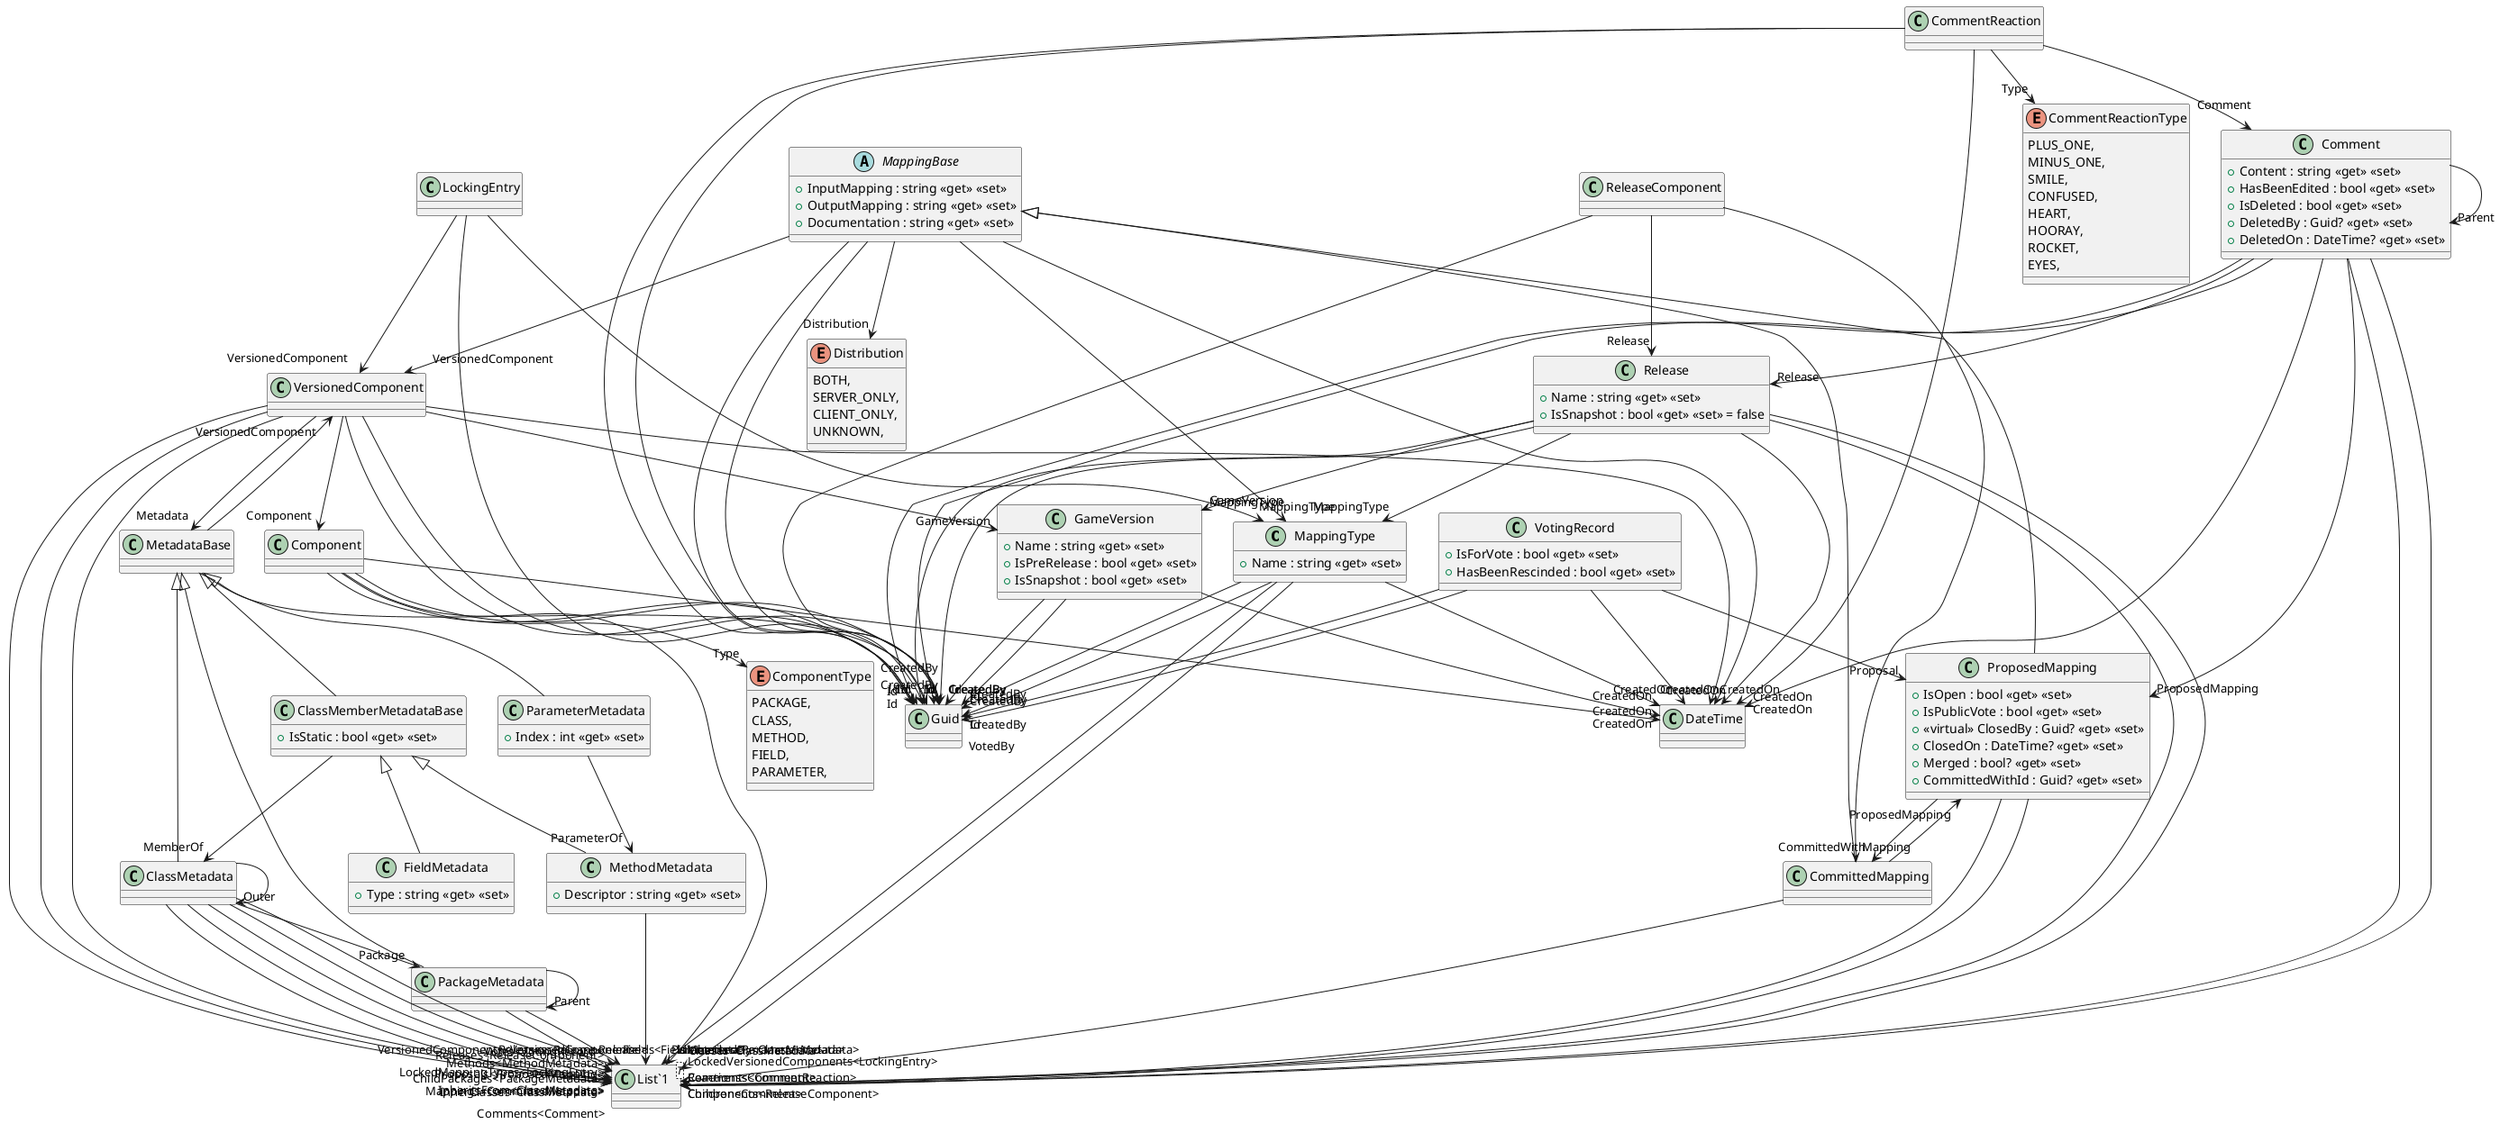 @startuml
class MappingType {
    + Name : string <<get>> <<set>>
}
class "List`1"<T> {
}
MappingType --> "Id" Guid
MappingType --> "CreatedBy" Guid
MappingType --> "CreatedOn" DateTime
MappingType --> "Releases<Release.Release>" "List`1"
MappingType --> "LockedVersionedComponents<LockingEntry>" "List`1"
class GameVersion {
    + Name : string <<get>> <<set>>
    + IsPreRelease : bool <<get>> <<set>>
    + IsSnapshot : bool <<get>> <<set>>
}
GameVersion --> "Id" Guid
GameVersion --> "CreatedOn" DateTime
GameVersion --> "CreatedBy" Guid
enum Distribution {
    BOTH,
    SERVER_ONLY,
    CLIENT_ONLY,
    UNKNOWN,
}
class Comment {
    + Content : string <<get>> <<set>>
    + HasBeenEdited : bool <<get>> <<set>>
    + IsDeleted : bool <<get>> <<set>>
    + DeletedBy : Guid? <<get>> <<set>>
    + DeletedOn : DateTime? <<get>> <<set>>
}
class "List`1"<T> {
}
Comment --> "Id" Guid
Comment --> "CreatedBy" Guid
Comment --> "CreatedOn" DateTime
Comment --> "Reactions<CommentReaction>" "List`1"
Comment --> "ProposedMapping" ProposedMapping
Comment --> "Release" Release
Comment --> "Parent" Comment
Comment --> "Children<Comment>" "List`1"
class CommentReaction {
}
CommentReaction --> "Id" Guid
CommentReaction --> "CreatedBy" Guid
CommentReaction --> "CreatedOn" DateTime
CommentReaction --> "Type" CommentReactionType
CommentReaction --> "Comment" Comment
enum CommentReactionType {
    PLUS_ONE,
    MINUS_ONE,
    SMILE,
    CONFUSED,
    HEART,
    HOORAY,
    ROCKET,
    EYES,
}
class Release {
    + Name : string <<get>> <<set>>
    + IsSnapshot : bool <<get>> <<set>> = false
}
class "List`1"<T> {
}
Release --> "Id" Guid
Release --> "CreatedOn" DateTime
Release --> "CreatedBy" Guid
Release --> "GameVersion" GameVersion
Release --> "MappingType" MappingType
Release --> "Components<ReleaseComponent>" "List`1"
Release --> "Comments<Comment>" "List`1"
class ReleaseComponent {
}
ReleaseComponent --> "Id" Guid
ReleaseComponent --> "Release" Release
ReleaseComponent --> "Mapping" CommittedMapping
class Component {
}
class "List`1"<T> {
}
Component --> "Id" Guid
Component --> "Type" ComponentType
Component --> "CreatedOn" DateTime
Component --> "CreatedBy" Guid
Component --> "VersionedComponents<VersionedComponent>" "List`1"
class LockingEntry {
}
LockingEntry --> "Id" Guid
LockingEntry --> "VersionedComponent" VersionedComponent
LockingEntry --> "MappingType" MappingType
enum ComponentType {
    PACKAGE,
    CLASS,
    METHOD,
    FIELD,
    PARAMETER,
}
class VersionedComponent {
}
class "List`1"<T> {
}
VersionedComponent --> "Id" Guid
VersionedComponent --> "GameVersion" GameVersion
VersionedComponent --> "CreatedBy" Guid
VersionedComponent --> "CreatedOn" DateTime
VersionedComponent --> "Component" Component
VersionedComponent --> "Metadata" MetadataBase
VersionedComponent --> "Mappings<CommittedMapping>" "List`1"
VersionedComponent --> "Proposals<ProposedMapping>" "List`1"
VersionedComponent --> "LockedMappingTypes<LockingEntry>" "List`1"
abstract class MappingBase {
    + InputMapping : string <<get>> <<set>>
    + OutputMapping : string <<get>> <<set>>
    + Documentation : string <<get>> <<set>>
}
MappingBase --> "Id" Guid
MappingBase --> "VersionedComponent" VersionedComponent
MappingBase --> "CreatedOn" DateTime
MappingBase --> "CreatedBy" Guid
MappingBase --> "Distribution" Distribution
MappingBase --> "MappingType" MappingType
class CommittedMapping {
}
class "List`1"<T> {
}
MappingBase <|-- CommittedMapping
CommittedMapping --> "ProposedMapping" ProposedMapping
CommittedMapping --> "Releases<ReleaseComponent>" "List`1"
class ProposedMapping {
    + IsOpen : bool <<get>> <<set>>
    + IsPublicVote : bool <<get>> <<set>>
    + <<virtual>> ClosedBy : Guid? <<get>> <<set>>
    + ClosedOn : DateTime? <<get>> <<set>>
    + Merged : bool? <<get>> <<set>>
    + CommittedWithId : Guid? <<get>> <<set>>
}
class "List`1"<T> {
}
MappingBase <|-- ProposedMapping
ProposedMapping --> "Votes<VotingRecord>" "List`1"
ProposedMapping --> "Comments<Comment>" "List`1"
ProposedMapping --> "CommittedWith" CommittedMapping
class ParameterMetadata {
    + Index : int <<get>> <<set>>
}
MetadataBase <|-- ParameterMetadata
ParameterMetadata --> "ParameterOf" MethodMetadata
class MetadataBase {
}
MetadataBase --> "VersionedComponent" VersionedComponent
MetadataBase --> "Id" Guid
class MethodMetadata {
    + Descriptor : string <<get>> <<set>>
}
class "List`1"<T> {
}
ClassMemberMetadataBase <|-- MethodMetadata
MethodMetadata --> "Parameters<ParameterMetadata>" "List`1"
class ClassMetadata {
}
class "List`1"<T> {
}
MetadataBase <|-- ClassMetadata
ClassMetadata --> "Outer" ClassMetadata
ClassMetadata --> "InnerClasses<ClassMetadata>" "List`1"
ClassMetadata --> "InheritsFrom<ClassMetadata>" "List`1"
ClassMetadata --> "IsInheritedBy<ClassMetadata>" "List`1"
ClassMetadata --> "Package" PackageMetadata
ClassMetadata --> "Methods<MethodMetadata>" "List`1"
ClassMetadata --> "Fields<FieldMetadata>" "List`1"
class ClassMemberMetadataBase {
    + IsStatic : bool <<get>> <<set>>
}
MetadataBase <|-- ClassMemberMetadataBase
ClassMemberMetadataBase --> "MemberOf" ClassMetadata
class PackageMetadata {
}
class "List`1"<T> {
}
MetadataBase <|-- PackageMetadata
PackageMetadata --> "Parent" PackageMetadata
PackageMetadata --> "ChildPackages<PackageMetadata>" "List`1"
PackageMetadata --> "Classes<ClassMetadata>" "List`1"
class FieldMetadata {
    + Type : string <<get>> <<set>>
}
ClassMemberMetadataBase <|-- FieldMetadata
class VotingRecord {
    + IsForVote : bool <<get>> <<set>>
    + HasBeenRescinded : bool <<get>> <<set>>
}
VotingRecord --> "Id" Guid
VotingRecord --> "Proposal" ProposedMapping
VotingRecord --> "CreatedOn" DateTime
VotingRecord --> "VotedBy" Guid
@enduml

